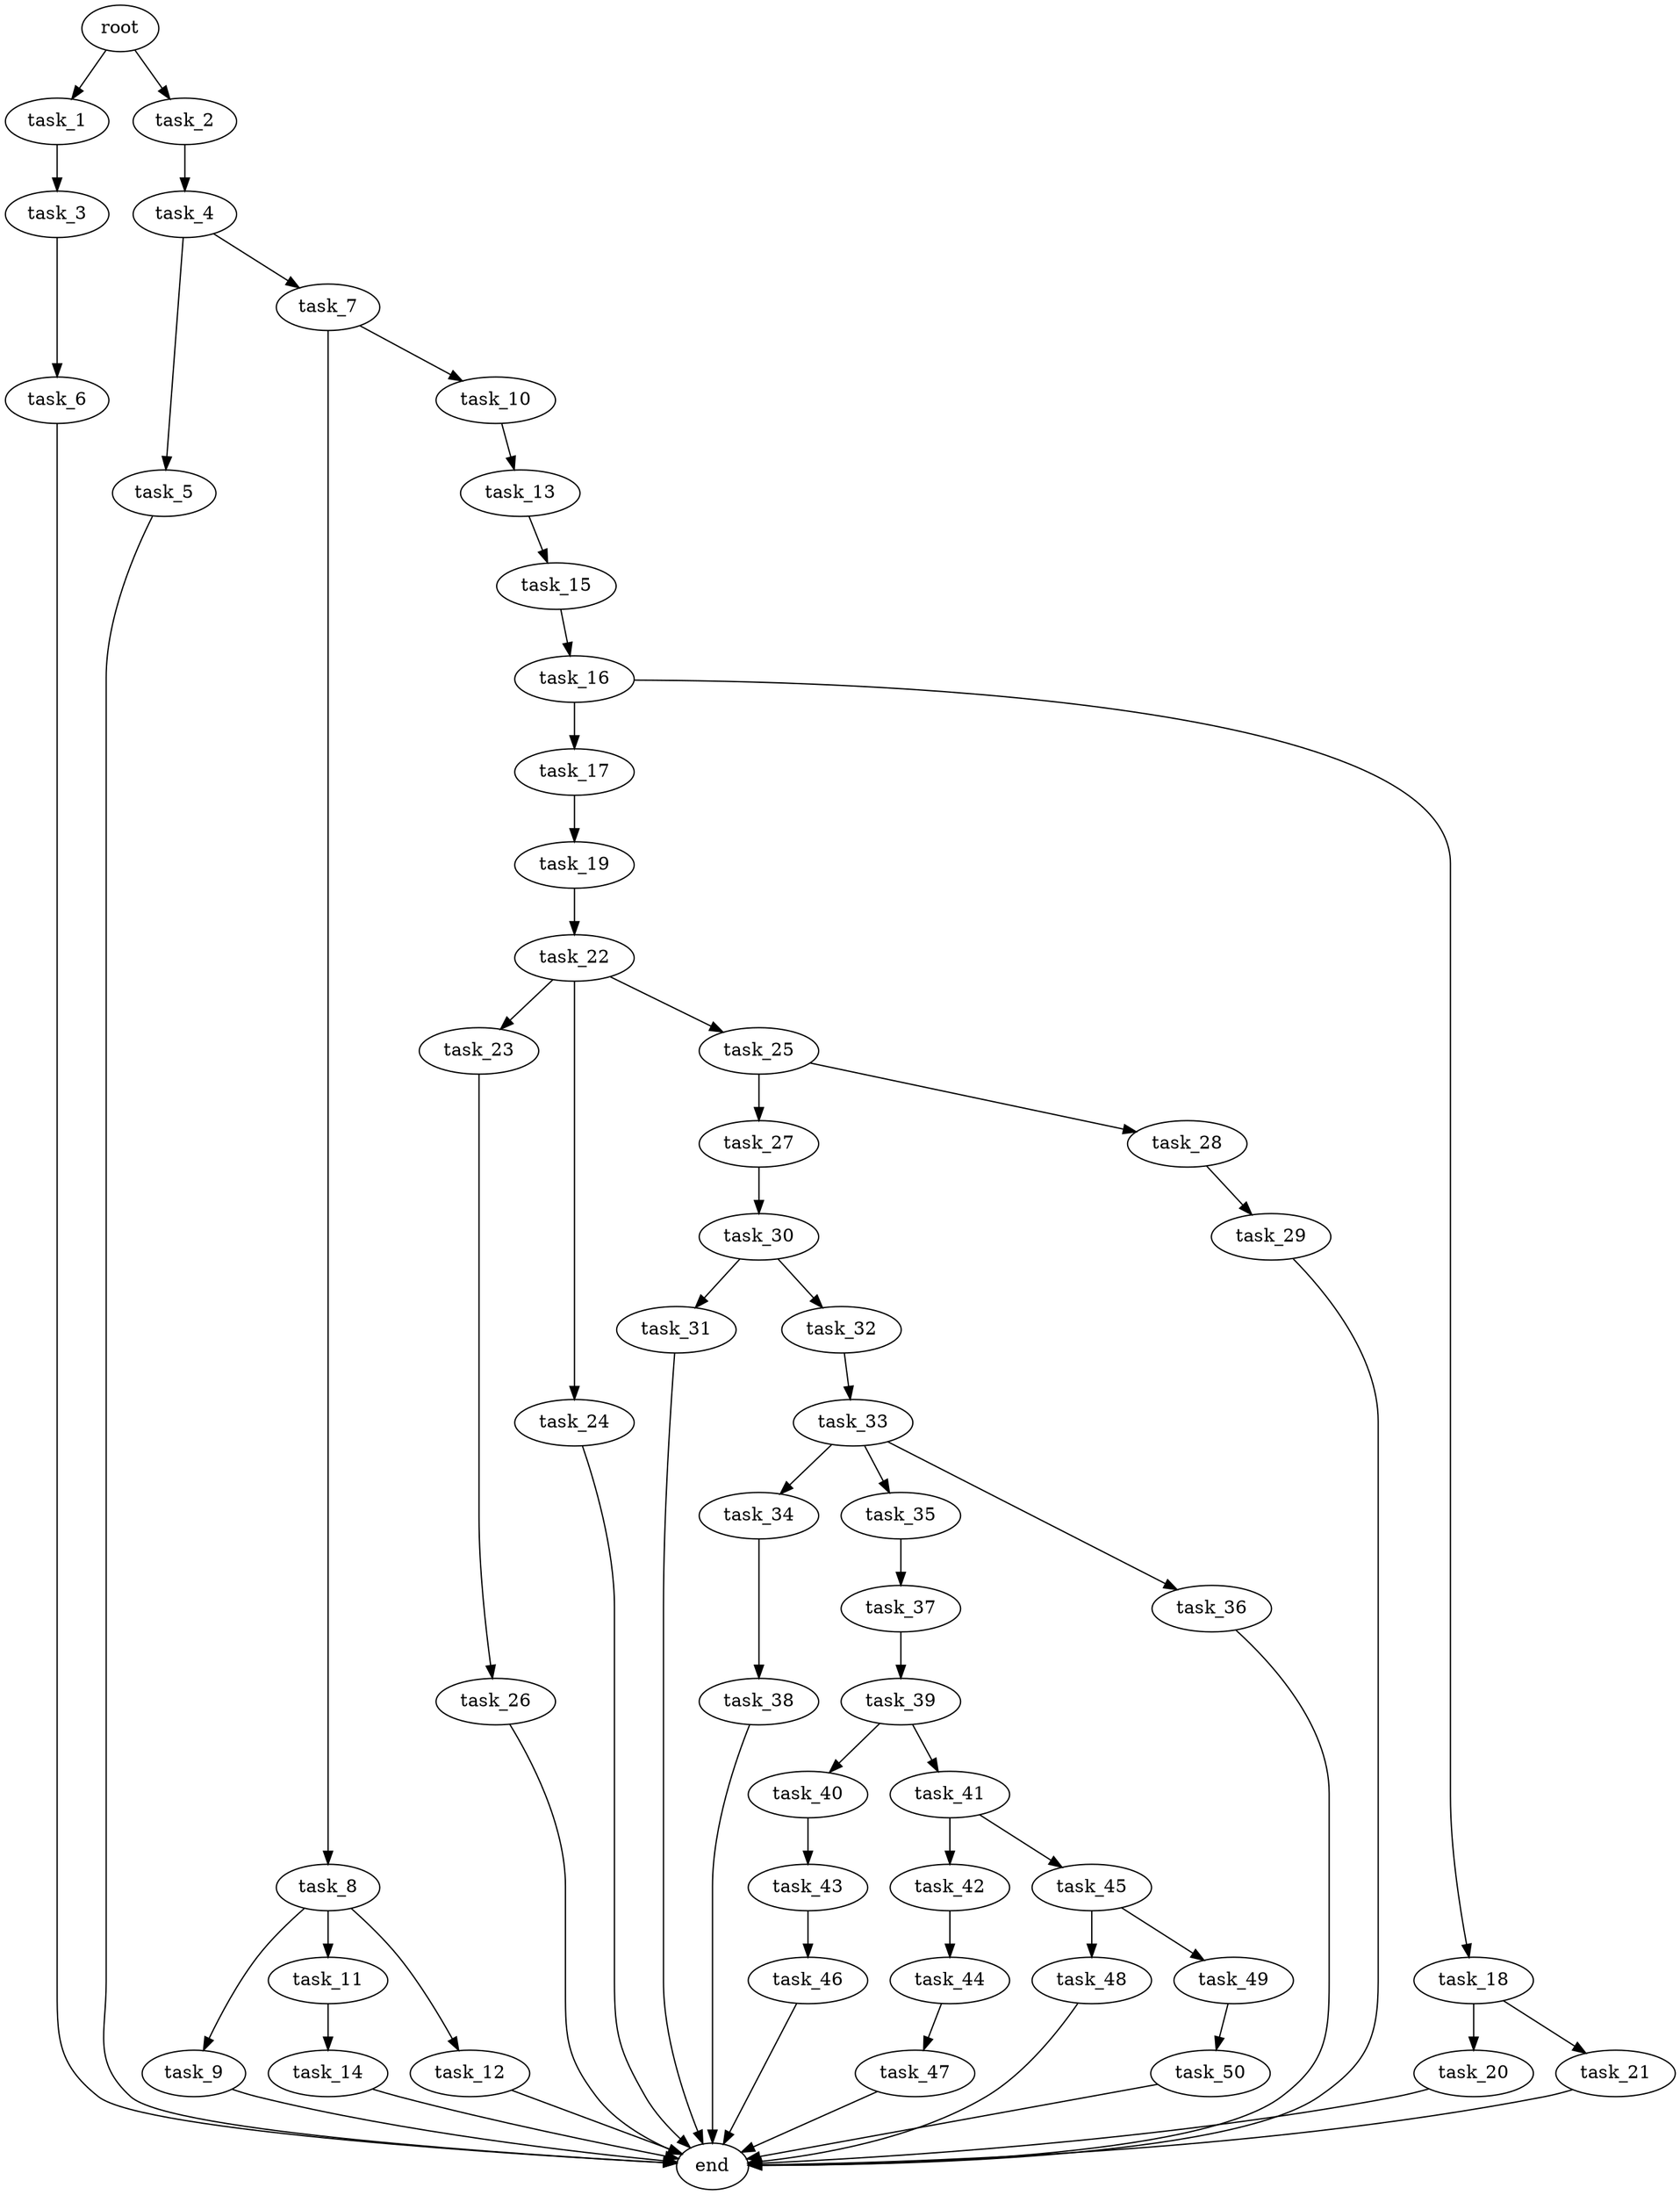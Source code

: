 digraph G {
  root [size="0.000000e+00"];
  task_1 [size="2.853090e+10"];
  task_2 [size="2.588349e+10"];
  task_3 [size="8.953106e+10"];
  task_4 [size="5.213852e+10"];
  task_5 [size="7.072772e+10"];
  task_6 [size="6.469321e+10"];
  task_7 [size="2.488067e+10"];
  task_8 [size="8.829441e+10"];
  task_9 [size="3.725749e+10"];
  task_10 [size="9.153600e+10"];
  task_11 [size="8.464797e+09"];
  task_12 [size="3.823094e+09"];
  task_13 [size="6.532086e+10"];
  task_14 [size="1.568675e+10"];
  task_15 [size="9.813242e+10"];
  task_16 [size="4.838606e+10"];
  task_17 [size="1.187905e+10"];
  task_18 [size="6.425526e+10"];
  task_19 [size="3.207612e+10"];
  task_20 [size="4.080594e+10"];
  task_21 [size="6.833516e+10"];
  task_22 [size="1.147808e+10"];
  task_23 [size="6.731793e+10"];
  task_24 [size="4.677527e+10"];
  task_25 [size="1.265944e+10"];
  task_26 [size="9.032597e+10"];
  task_27 [size="9.599486e+10"];
  task_28 [size="8.089170e+10"];
  task_29 [size="9.097110e+10"];
  task_30 [size="2.137081e+10"];
  task_31 [size="1.618075e+10"];
  task_32 [size="1.116316e+10"];
  task_33 [size="4.274180e+10"];
  task_34 [size="6.853398e+10"];
  task_35 [size="8.347289e+09"];
  task_36 [size="5.366984e+09"];
  task_37 [size="5.034694e+10"];
  task_38 [size="2.286652e+10"];
  task_39 [size="6.185913e+10"];
  task_40 [size="1.568152e+10"];
  task_41 [size="5.937446e+10"];
  task_42 [size="2.462610e+10"];
  task_43 [size="5.672434e+10"];
  task_44 [size="7.560846e+09"];
  task_45 [size="3.223308e+10"];
  task_46 [size="2.179094e+10"];
  task_47 [size="4.605634e+10"];
  task_48 [size="7.780362e+10"];
  task_49 [size="1.139970e+10"];
  task_50 [size="2.700233e+09"];
  end [size="0.000000e+00"];

  root -> task_1 [size="1.000000e-12"];
  root -> task_2 [size="1.000000e-12"];
  task_1 -> task_3 [size="8.953106e+08"];
  task_2 -> task_4 [size="5.213852e+08"];
  task_3 -> task_6 [size="6.469321e+08"];
  task_4 -> task_5 [size="7.072772e+08"];
  task_4 -> task_7 [size="2.488067e+08"];
  task_5 -> end [size="1.000000e-12"];
  task_6 -> end [size="1.000000e-12"];
  task_7 -> task_8 [size="8.829441e+08"];
  task_7 -> task_10 [size="9.153600e+08"];
  task_8 -> task_9 [size="3.725749e+08"];
  task_8 -> task_11 [size="8.464797e+07"];
  task_8 -> task_12 [size="3.823094e+07"];
  task_9 -> end [size="1.000000e-12"];
  task_10 -> task_13 [size="6.532086e+08"];
  task_11 -> task_14 [size="1.568675e+08"];
  task_12 -> end [size="1.000000e-12"];
  task_13 -> task_15 [size="9.813242e+08"];
  task_14 -> end [size="1.000000e-12"];
  task_15 -> task_16 [size="4.838606e+08"];
  task_16 -> task_17 [size="1.187905e+08"];
  task_16 -> task_18 [size="6.425526e+08"];
  task_17 -> task_19 [size="3.207612e+08"];
  task_18 -> task_20 [size="4.080594e+08"];
  task_18 -> task_21 [size="6.833516e+08"];
  task_19 -> task_22 [size="1.147808e+08"];
  task_20 -> end [size="1.000000e-12"];
  task_21 -> end [size="1.000000e-12"];
  task_22 -> task_23 [size="6.731793e+08"];
  task_22 -> task_24 [size="4.677527e+08"];
  task_22 -> task_25 [size="1.265944e+08"];
  task_23 -> task_26 [size="9.032597e+08"];
  task_24 -> end [size="1.000000e-12"];
  task_25 -> task_27 [size="9.599486e+08"];
  task_25 -> task_28 [size="8.089170e+08"];
  task_26 -> end [size="1.000000e-12"];
  task_27 -> task_30 [size="2.137081e+08"];
  task_28 -> task_29 [size="9.097110e+08"];
  task_29 -> end [size="1.000000e-12"];
  task_30 -> task_31 [size="1.618075e+08"];
  task_30 -> task_32 [size="1.116316e+08"];
  task_31 -> end [size="1.000000e-12"];
  task_32 -> task_33 [size="4.274180e+08"];
  task_33 -> task_34 [size="6.853398e+08"];
  task_33 -> task_35 [size="8.347289e+07"];
  task_33 -> task_36 [size="5.366984e+07"];
  task_34 -> task_38 [size="2.286652e+08"];
  task_35 -> task_37 [size="5.034694e+08"];
  task_36 -> end [size="1.000000e-12"];
  task_37 -> task_39 [size="6.185913e+08"];
  task_38 -> end [size="1.000000e-12"];
  task_39 -> task_40 [size="1.568152e+08"];
  task_39 -> task_41 [size="5.937446e+08"];
  task_40 -> task_43 [size="5.672434e+08"];
  task_41 -> task_42 [size="2.462610e+08"];
  task_41 -> task_45 [size="3.223308e+08"];
  task_42 -> task_44 [size="7.560846e+07"];
  task_43 -> task_46 [size="2.179094e+08"];
  task_44 -> task_47 [size="4.605634e+08"];
  task_45 -> task_48 [size="7.780362e+08"];
  task_45 -> task_49 [size="1.139970e+08"];
  task_46 -> end [size="1.000000e-12"];
  task_47 -> end [size="1.000000e-12"];
  task_48 -> end [size="1.000000e-12"];
  task_49 -> task_50 [size="2.700233e+07"];
  task_50 -> end [size="1.000000e-12"];
}
